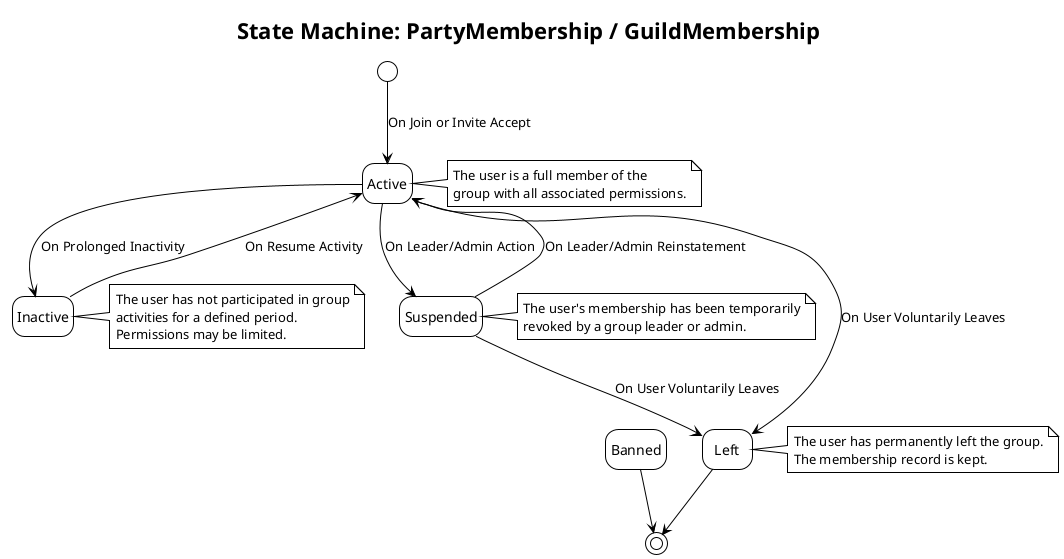 ' File Path: /docs/srs/diagrams/state-machines/membership-state-machine.puml
@startuml
!theme plain
title "State Machine: PartyMembership / GuildMembership"
hide empty description

[*] --> Active : On Join or Invite Accept

state Active
note right of Active
    The user is a full member of the
    group with all associated permissions.
end note

state Inactive
note right of Inactive
    The user has not participated in group
    activities for a defined period.
    Permissions may be limited.
end note

state Suspended
note right of Suspended
    The user's membership has been temporarily
    revoked by a group leader or admin.
end note

Active --> Inactive : On Prolonged Inactivity
Inactive --> Active : On Resume Activity

Active --> Suspended : On Leader/Admin Action
Suspended --> Active : On Leader/Admin Reinstatement

Active --> Left : On User Voluntarily Leaves
Suspended --> Left : On User Voluntarily Leaves

' Left is a terminal state, but the record is kept for history.
state Left
note right of Left
    The user has permanently left the group.
    The membership record is kept.
end note

Left --> [*]
Banned --> [*]

@enduml
